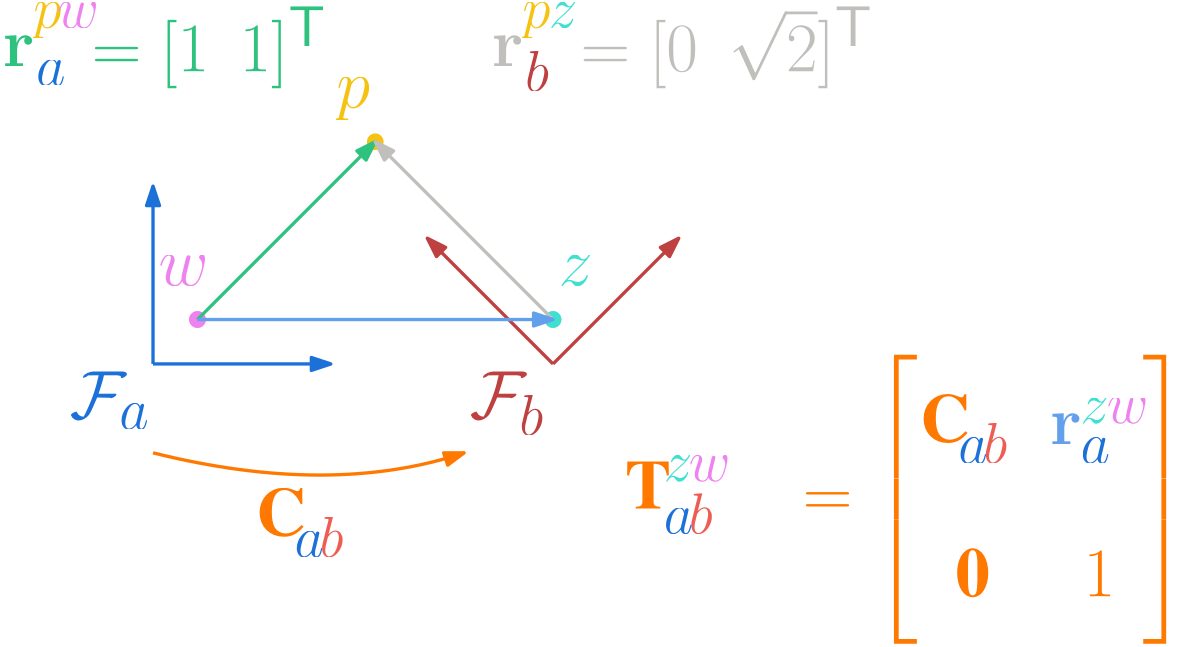 <?xml version="1.0"?>
<!DOCTYPE ipe SYSTEM "ipe.dtd">
<ipe version="70218" creator="Ipe 7.2.27">
<info created="D:20230527154451" modified="D:20240327210639"/>
<ipestyle name="basic">
<symbol name="arrow/arc(spx)">
<path stroke="sym-stroke" fill="sym-stroke" pen="sym-pen">
0 0 m
-1 0.333 l
-1 -0.333 l
h
</path>
</symbol>
<symbol name="arrow/farc(spx)">
<path stroke="sym-stroke" fill="white" pen="sym-pen">
0 0 m
-1 0.333 l
-1 -0.333 l
h
</path>
</symbol>
<symbol name="arrow/ptarc(spx)">
<path stroke="sym-stroke" fill="sym-stroke" pen="sym-pen">
0 0 m
-1 0.333 l
-0.8 0 l
-1 -0.333 l
h
</path>
</symbol>
<symbol name="arrow/fptarc(spx)">
<path stroke="sym-stroke" fill="white" pen="sym-pen">
0 0 m
-1 0.333 l
-0.8 0 l
-1 -0.333 l
h
</path>
</symbol>
<symbol name="mark/circle(sx)" transformations="translations">
<path fill="sym-stroke">
0.6 0 0 0.6 0 0 e
0.4 0 0 0.4 0 0 e
</path>
</symbol>
<symbol name="mark/disk(sx)" transformations="translations">
<path fill="sym-stroke">
0.6 0 0 0.6 0 0 e
</path>
</symbol>
<symbol name="mark/fdisk(sfx)" transformations="translations">
<group>
<path fill="sym-fill">
0.5 0 0 0.5 0 0 e
</path>
<path fill="sym-stroke" fillrule="eofill">
0.6 0 0 0.6 0 0 e
0.4 0 0 0.4 0 0 e
</path>
</group>
</symbol>
<symbol name="mark/box(sx)" transformations="translations">
<path fill="sym-stroke" fillrule="eofill">
-0.6 -0.6 m
0.6 -0.6 l
0.6 0.6 l
-0.6 0.6 l
h
-0.4 -0.4 m
0.4 -0.4 l
0.4 0.4 l
-0.4 0.4 l
h
</path>
</symbol>
<symbol name="mark/square(sx)" transformations="translations">
<path fill="sym-stroke">
-0.6 -0.6 m
0.6 -0.6 l
0.6 0.6 l
-0.6 0.6 l
h
</path>
</symbol>
<symbol name="mark/fsquare(sfx)" transformations="translations">
<group>
<path fill="sym-fill">
-0.5 -0.5 m
0.5 -0.5 l
0.5 0.5 l
-0.5 0.5 l
h
</path>
<path fill="sym-stroke" fillrule="eofill">
-0.6 -0.6 m
0.6 -0.6 l
0.6 0.6 l
-0.6 0.6 l
h
-0.4 -0.4 m
0.4 -0.4 l
0.4 0.4 l
-0.4 0.4 l
h
</path>
</group>
</symbol>
<symbol name="mark/cross(sx)" transformations="translations">
<group>
<path fill="sym-stroke">
-0.43 -0.57 m
0.57 0.43 l
0.43 0.57 l
-0.57 -0.43 l
h
</path>
<path fill="sym-stroke">
-0.43 0.57 m
0.57 -0.43 l
0.43 -0.57 l
-0.57 0.43 l
h
</path>
</group>
</symbol>
<symbol name="arrow/fnormal(spx)">
<path stroke="sym-stroke" fill="white" pen="sym-pen">
0 0 m
-1 0.333 l
-1 -0.333 l
h
</path>
</symbol>
<symbol name="arrow/pointed(spx)">
<path stroke="sym-stroke" fill="sym-stroke" pen="sym-pen">
0 0 m
-1 0.333 l
-0.8 0 l
-1 -0.333 l
h
</path>
</symbol>
<symbol name="arrow/fpointed(spx)">
<path stroke="sym-stroke" fill="white" pen="sym-pen">
0 0 m
-1 0.333 l
-0.8 0 l
-1 -0.333 l
h
</path>
</symbol>
<symbol name="arrow/linear(spx)">
<path stroke="sym-stroke" pen="sym-pen">
-1 0.333 m
0 0 l
-1 -0.333 l
</path>
</symbol>
<symbol name="arrow/fdouble(spx)">
<path stroke="sym-stroke" fill="white" pen="sym-pen">
0 0 m
-1 0.333 l
-1 -0.333 l
h
-1 0 m
-2 0.333 l
-2 -0.333 l
h
</path>
</symbol>
<symbol name="arrow/double(spx)">
<path stroke="sym-stroke" fill="sym-stroke" pen="sym-pen">
0 0 m
-1 0.333 l
-1 -0.333 l
h
-1 0 m
-2 0.333 l
-2 -0.333 l
h
</path>
</symbol>
<symbol name="arrow/mid-normal(spx)">
<path stroke="sym-stroke" fill="sym-stroke" pen="sym-pen">
0.5 0 m
-0.5 0.333 l
-0.5 -0.333 l
h
</path>
</symbol>
<symbol name="arrow/mid-fnormal(spx)">
<path stroke="sym-stroke" fill="white" pen="sym-pen">
0.5 0 m
-0.5 0.333 l
-0.5 -0.333 l
h
</path>
</symbol>
<symbol name="arrow/mid-pointed(spx)">
<path stroke="sym-stroke" fill="sym-stroke" pen="sym-pen">
0.5 0 m
-0.5 0.333 l
-0.3 0 l
-0.5 -0.333 l
h
</path>
</symbol>
<symbol name="arrow/mid-fpointed(spx)">
<path stroke="sym-stroke" fill="white" pen="sym-pen">
0.5 0 m
-0.5 0.333 l
-0.3 0 l
-0.5 -0.333 l
h
</path>
</symbol>
<symbol name="arrow/mid-double(spx)">
<path stroke="sym-stroke" fill="sym-stroke" pen="sym-pen">
1 0 m
0 0.333 l
0 -0.333 l
h
0 0 m
-1 0.333 l
-1 -0.333 l
h
</path>
</symbol>
<symbol name="arrow/mid-fdouble(spx)">
<path stroke="sym-stroke" fill="white" pen="sym-pen">
1 0 m
0 0.333 l
0 -0.333 l
h
0 0 m
-1 0.333 l
-1 -0.333 l
h
</path>
</symbol>
<anglesize name="22.5 deg" value="22.5"/>
<anglesize name="30 deg" value="30"/>
<anglesize name="45 deg" value="45"/>
<anglesize name="60 deg" value="60"/>
<anglesize name="90 deg" value="90"/>
<arrowsize name="large" value="10"/>
<arrowsize name="small" value="5"/>
<arrowsize name="tiny" value="3"/>
<color name="blue" value="0 0 1"/>
<color name="brown" value="0.647 0.165 0.165"/>
<color name="darkblue" value="0 0 0.545"/>
<color name="darkcyan" value="0 0.545 0.545"/>
<color name="darkgray" value="0.663"/>
<color name="darkgreen" value="0 0.392 0"/>
<color name="darkmagenta" value="0.545 0 0.545"/>
<color name="darkorange" value="1 0.549 0"/>
<color name="darkred" value="0.545 0 0"/>
<color name="gold" value="1 0.843 0"/>
<color name="gray" value="0.745"/>
<color name="green" value="0 1 0"/>
<color name="lightblue" value="0.678 0.847 0.902"/>
<color name="lightcyan" value="0.878 1 1"/>
<color name="lightgray" value="0.827"/>
<color name="lightgreen" value="0.565 0.933 0.565"/>
<color name="lightyellow" value="1 1 0.878"/>
<color name="navy" value="0 0 0.502"/>
<color name="orange" value="1 0.647 0"/>
<color name="pink" value="1 0.753 0.796"/>
<color name="purple" value="0.627 0.125 0.941"/>
<color name="red" value="1 0 0"/>
<color name="seagreen" value="0.18 0.545 0.341"/>
<color name="turquoise" value="0.251 0.878 0.816"/>
<color name="violet" value="0.933 0.51 0.933"/>
<color name="yellow" value="1 1 0"/>
<dashstyle name="dash dot dotted" value="[4 2 1 2 1 2] 0"/>
<dashstyle name="dash dotted" value="[4 2 1 2] 0"/>
<dashstyle name="dashed" value="[4] 0"/>
<dashstyle name="dotted" value="[1 3] 0"/>
<gridsize name="10 pts (~3.5 mm)" value="10"/>
<gridsize name="14 pts (~5 mm)" value="14"/>
<gridsize name="16 pts (~6 mm)" value="16"/>
<gridsize name="20 pts (~7 mm)" value="20"/>
<gridsize name="28 pts (~10 mm)" value="28"/>
<gridsize name="32 pts (~12 mm)" value="32"/>
<gridsize name="4 pts" value="4"/>
<gridsize name="56 pts (~20 mm)" value="56"/>
<gridsize name="8 pts (~3 mm)" value="8"/>
<opacity name="10%" value="0.1"/>
<opacity name="30%" value="0.3"/>
<opacity name="50%" value="0.5"/>
<opacity name="75%" value="0.75"/>
<pen name="fat" value="1.2"/>
<pen name="heavier" value="0.8"/>
<pen name="ultrafat" value="2"/>
<symbolsize name="large" value="5"/>
<symbolsize name="small" value="2"/>
<symbolsize name="tiny" value="1.1"/>
<textsize name="Huge" value="\Huge"/>
<textsize name="LARGE" value="\LARGE"/>
<textsize name="Large" value="\Large"/>
<textsize name="footnote" value="\footnotesize"/>
<textsize name="huge" value="\huge"/>
<textsize name="large" value="\large"/>
<textsize name="script" value="\scriptsize"/>
<textsize name="small" value="\small"/>
<textsize name="tiny" value="\tiny"/>
<textstyle name="center" begin="\begin{center}" end="\end{center}"/>
<textstyle name="item" begin="\begin{itemize}\item{}" end="\end{itemize}"/>
<textstyle name="itemize" begin="\begin{itemize}" end="\end{itemize}"/>
<tiling name="falling" angle="-60" step="4" width="1"/>
<tiling name="rising" angle="30" step="4" width="1"/>
</ipestyle>
<ipestyle name="master-preamble">
<preamble>


% Package list
\usepackage[top=1.0in, bottom=1.0in, left=1.0in, right=1.0in]{geometry}
\usepackage{amsmath}
\usepackage{amssymb}
\usepackage{amsthm}
\usepackage{bm}
\usepackage{mathrsfs}
\usepackage{graphicx}
\usepackage{epsfig}
\usepackage{subcaption}
\usepackage{enumerate}
\usepackage{cite}
\usepackage{setspace}
\doublespacing
\usepackage{cancel}
\usepackage[toc,page]{appendix}
\usepackage{color}
\usepackage{wrapfig}
\usepackage{xspace}
\usepackage{paralist}
\usepackage[colorlinks, citecolor=black, linkcolor=black, linktocpage=true, hidelinks]{hyperref}
\usepackage{cleveref}
% TH: Format cref and Cref commands
\crefformat{equation}{(#2#1#3)}
\Crefformat{equation}{Equation~(#2#1#3)}
\usepackage{bookmark}
\usepackage[printonlyused]{acronym}
\usepackage{titlesec}
\usepackage{parskip}
\usepackage{times}
\usepackage{array}
\usepackage{stfloats}
\usepackage{framed}
\usepackage{multirow}
\usepackage{accents}
\usepackage{siunitx}
\usepackage{float}
\usepackage{nomencl}
\usepackage{mathtools}
\usepackage{listings}
\usepackage{algorithm}
\usepackage{algpseudocode}
\usepackage{hyperref}
\hypersetup{
	colorlinks=true,
	linkcolor=blue,
}
\usepackage{underscore}

% Custom commands
\newcommand{\ignore}[1]{}
\newcommand{\etal}[0]{{\em et~al.\@}\xspace}
\newcommand{\eg}[0]{{e.g.\@}\xspace}
\newcommand{\ie}[0]{{i.e.\@}\xspace}
\newcommand{\colour}[2]{\color{#1}{#2}\color{black}\xspace} % : red, green, blue, cyan, magenta, yellow, black, gray, white, darkgray, lightgray, brown, lime, olive, orange, pink, purple, teal, violet.
\newcommand{\thline}{\begin{center} \rule{\linewidth}{0.5mm} \\ \end{center}}
\newcommand{\wrt}{w.r.t.\xspace}

%% Operators
\newcommand{\norm}[1]{\left\Vert#1\right\Vert} % Norm
\newcommand{\abs}[1]{\left\vert#1\right\vert} % Absolute value
\newcommand{\pd}[2]{{\frac{\partial #1}{\partial #2}}} % Partial derivative
\newcommand{\mc}[1]{\mathcal{#1}}  

%% Matrix shortcuts
%\newcommand{\bbm}{\begin{bmatrix}}
%\newcommand{\ebm}{\end{bmatrix}}
\newcommand{\bma}[1]{\left[\begin{array}{#1}}
	\newcommand{\ema}{\end{array}\right]}

% Basic bold for letters and symbols
\DeclareMathAlphabet{\mbf}{OT1}{ptm}{b}{n}
\newcommand{\mbs}[1]{{\boldsymbol{#1}}}
\newcommand{\mbm}[1]{ \textbf{\textit{#1}} } % {\bm #1}
\newcommand{\mbc}[1]{ \boldsymbol{\mathcal{#1}} } 

% helper bold symbols
\newcommand{\mbsdot}[1]{{\dot{\boldsymbol{#1}}}}
\newcommand{\mbsbar}[1]{{\bar{\boldsymbol{#1}}}}
\newcommand{\mbshat}[1]{{\hat{\boldsymbol{#1}}}}
\newcommand{\mbsvec}[1]{{\underrightarrow{\boldsymbol{#1}}}}
\newcommand{\mbsdel}[1]{{\delta {\boldsymbol{#1}}}}
\newcommand{\mbstilde}[1]{{\tilde{\boldsymbol{#1}}}}
\newcommand{\mbfdot}[1]{{\dot{\mbf{#1}}}}
\newcommand{\mbfbar}[1]{{\bar{\mbf{#1}}}}
\newcommand{\mbfhat}[1]{{\hat{\mbf{#1}}}}
\newcommand{\mbfvec}[1]{{\underrightarrow{\mbf{#1}}}}
\newcommand{\mbfdel}[1]{{\delta{\mbf{#1}}}}
\newcommand{\mbftilde}[1]{{\tilde{\mbf{#1}}}}

% A reference frame definition
\newcommand{\rframe}[1]{{\ensuremath \underrightarrow{\mathcal{F}}_{#1}}}
\newcommand{\vectrix}[1]{\ensuremath \underrightarrow{\boldsymbol{\mathcal{F}}}_{#1}}
\newcommand{\nvectrix}{{\ensuremath \underrightarrow{\boldsymbol{\mathcal{O}}}}}
%\def\dota{{\raisebox{-2pt}{\LARGE $\cdot$}}}
%\def\dotb{{\raisebox{-0.6ex}{ \kern0.2ex\raisebox{0.8ex}{\tiny $\circ$}}}}
%\def\ddota{{\raisebox{-0.6ex}{ \raise0.2ex\hbox{ \LARGE $\cdot\hspace*{-0.2ex}\cdot$}}}}
%\def\ddotb{{\raisebox{-0.6ex}{ \kern0.2ex\raisebox{0.8ex}{\tiny $\circ\circ$}}}}
\def\fdota{{\raisebox{-2pt}{\LARGE $\cdot$}}}
% \def\fdotb{{\raisebox{-0.6ex}{ \kern0.2ex\raisebox{0.8ex}{\tiny $\circ$}}}}
\def\fdotb{{\raisebox{-0.6ex}{ \kern0.2ex\raisebox{0.8ex}{\tiny $\hspace*{-1ex}\circ$}}}}
% \def\fddota{{\raisebox{-0.6ex}{ \raise0.2ex\hbox{ \LARGE $\cdot\hspace*{-0.2ex}\cdot$}}}}
\def\fddota{{\raisebox{-2pt}{\LARGE $\cdot\hspace*{-0.2ex}\cdot$}}}
% \def\fddotb{{\raisebox{-0.6ex}{ \kern0.2ex\raisebox{0.8ex}{\tiny $\circ\circ$}}}}
\def\fddotb{{\raisebox{-0.6ex}{ \kern0.2ex\raisebox{0.8ex}{\tiny $\hspace*{-1ex}\circ\circ$}}}}
% \newcommand{\fdot}[1]{{\fdota{#1}}}
% \newcommand{\dota}[1]{ {#1}^{ \mbox{ \LARGE $\cdot$} } }
% \newcommand{\fdot}[1]{{^{\fdota{\mbox{\footnotesize${#1}$}}}}}
\newcommand{\fdot}[1]{{^{\fdota{\mbox{\scriptsize${#1}$}}}}}
% \newcommand{\fddot}[1]{{^{\fddota{\mbox{\footnotesize${#1}$}}}}}
\newcommand{\fddot}[1]{{^{\fddota{\mbox{\scriptsize${#1}$}}}}}
\newcommand{\pspace}{\mathbb{P}} 
\newcommand{\vecnorm}[1]{||{\underrightarrow{{#1}}}||_2}


\newcommand{\p}{\partial}
\newcommand{\f}{\frac}
\newcommand{\smallf}[2]{\mbox{$\textstyle{\frac{#1}{#2}}$}}
% \newcommand{\innerp}[3]{\left\langle #1,#2 \right\rangle_{#3}}
\newcommand{\innerp}[2]{\left\langle #1 , #2 \right\rangle}
% \newcommand{\norm}[2]{\left| #1 \right|_{#2}}
\newcommand{\ura}[1]{{\underrightarrow{{#1}}}}
\newcommand{\dt}{\mathrm{d}t} 
\newcommand{\dee}{\textrm{d}}
\newcommand{\mcL}[1]{\mathcal{L}\left\{#1\right\}}
% \newcommand{\ubar}[1]{\stackunder[1.2pt]{$#1$}{\rule{.8ex}{.075ex}}}
\newcommand{\ubar}[1]{\underaccent{\bar}{#1}}


\newcommand{\trans}{{\ensuremath{\mathsf{T}}}} % transpose
\newcommand{\herm}{{\ensuremath{\mathsf{H}}}} % 
% \newcommand{\utimes}{{\ensuremath{\mathsf{v}}}} % 
\newcommand{\utimes}{ {\raisebox{-0.6ex}{ \kern-1.0ex\raisebox{0.6ex}{ \small $\mathsf{v}$}}} } % 
\newcommand{\fouriert}[1]{ \texttt{F} \left\{ {#1} \right\} } % ourier transform
\newcommand{\invfouriert}[1]{ \texttt{F}^{-1} \left\{ {#1} \right\} } % inverse % Fourier transform
\newcommand{\laplacet}[1]{ \texttt{L} \left\{ {#1} \right\} } % 
\newcommand{\invlaplacet}[1]{ \texttt{L}^{-1} \left\{ {#1} \right\} } % 
\newcommand{\trace}{ {\ensuremath{\mathrm{tr}}} } % \trace
\newcommand{\rk}{{\ensuremath{\mathrm{rk}}}} % rank
\newcommand{\cone}{{\ensuremath{\mathrm{cone}}}}
% \newcommand{\exp}[1]{  \ensuremath{\mathrm{exp}} \left( {#1} \right) }
% \newcommand{\span}{ {\ensuremath{\mathrm{span}}} }

\newcommand{\onehalf}{\mbox{$\textstyle{\frac{1}{2}}$}}
\newcommand{\onequarter}{\mbox{$\textstyle{\frac{1}{4}}$}}
\newcommand{\invtwopi}{\mbox{$\textstyle{\frac{1}{2 \pi}}$}} 
\newcommand{\beq}{\begin{equation}}
\newcommand{\eeq}{\end{equation}}
\newcommand{\bdis}{\begin{displaymath}}
\newcommand{\edis}{\end{displaymath}}
\newcommand{\beqarray}{\begin{eqnarray}}
\newcommand{\eeqarray}{\end{eqnarray}}
\newcommand{\beqarraynn}{\begin{eqnarray*}}
	\newcommand{\eeqarraynn}{\end{eqnarray*}}

\renewcommand{\theenumii}{\arabic{enumii}}
\renewcommand{\labelenumii}{\theenumi.\theenumii.}
\makeatletter
\renewcommand{\p@enumii}{\theenumi.}
\makeatother
%\renewcommand{\labelenumi}{\arabic{enumi}.}
%\renewcommand{\labelenumii}{\labelenumi\arabic{enumii}}
%\renewcommand{\labelenumiii}{\labelenumii.\arabic{enumiii}}

\newenvironment{packed_enum}{
	\begin{enumerate}
		\setlength{\itemsep}{1pt}
		\setlength{\parskip}{0pt}
		\setlength{\parsep}{0pt}
	}{\end{enumerate}}

\newenvironment{packed_itemize}{
	\begin{itemize}
		\setlength{\itemsep}{1pt}
		\setlength{\parskip}{0pt}
		\setlength{\parsep}{0pt}
	}{\end{itemize}}

\usepackage{fancyhdr, lastpage}
\pagestyle{fancy}
\lhead{}
% \chead{\small Page \thepage\ of \pageref{LastPage}} 
\rhead{} 
\chead{} 
\cfoot{}
\rfoot{\small Page \thepage\ of \pageref{LastPage}}
\renewcommand{\headrulewidth}{0.0pt} 
\renewcommand{\footrulewidth}{0.75pt}

% Custom Environments such as Theorems, Lemmas, etc.
\theoremstyle{definition} % This causes the text to be normal text, rather then italic
\newtheorem{theorem}{Theorem}[section] % [section] % [chapter]
\newtheorem{lemma}{Lemma}[section] % [section]
\newtheorem{proposition}{Proposition}[section] % [section]
\newtheorem{corollary}{Corollary}[section] % [section]
\newtheorem{example}{Example}[section] % [section]
\newtheorem{definition}{Definition}[section] % [section]
\newtheorem{remark}{Remark}[section] % [section]
\newtheorem{property}{Property}[section] % [section]
\newtheorem{falgorithm}{Algorithm}[section] % [section]

% To have \subsubsubsection be numbered, and appear in TOC.
\setcounter{secnumdepth}{5}
\setcounter{tocdepth}{5}


%%%%%%%%%%%%%%%%%%%%%%%%%%%%%%%%%%%%%%%%%%%%%%%%%%%%%%%
% TH ADDITIONS

\DeclareMathOperator{\dcmToRotn}{dcm2rotnVec}
\newcommand{\Expect}{\mathrm{E}}
\newcommand{\Var}{\mathrm{Var}}
\newcommand{\Cov}{\mathrm{Cov}}

\DeclareMathOperator*{\argmax}{arg\,max}
\DeclareMathOperator*{\argmin}{arg\,min}

%%%%%%%%%%%%%%%%%%%%%%%%%%%%%%%%%%%%%%%%%%%%%%%%%%%%%%%

% Computer code
\newcommand{\code}[1]{\texttt{#1}}	

% Environment for printing lines of code
\definecolor{codegreen}{rgb}{0,0.6,0}
\definecolor{codegray}{rgb}{0.5,0.5,0.5}
\definecolor{codepurple}{rgb}{0.58,0,0.82}
\definecolor{backcolour}{rgb}{0.95,0.95,0.92}

% TODO: Make this accep and optional width argument.
% See:https://tex.stackexchange.com/questions/83614/set-horizontal-width-on-custom-listings-environment

\lstdefinestyle{mystyle}{
	backgroundcolor=\color{backcolour},   
	commentstyle=\color{codegreen},
	keywordstyle=\color{magenta},
	numberstyle=\tiny\color{codegray},
	stringstyle=\color{codepurple},
	basicstyle=\footnotesize,
	breakatwhitespace=false,         
	breaklines=true,                 
	captionpos=b,                    
	keepspaces=true,                 
	numbers=left,                    
	numbersep=5pt,                  
	showspaces=false,                
	showstringspaces=false,
	showtabs=false,                  
	tabsize=2
}

\lstset{style=mystyle}

</preamble>
</ipestyle>
<page>
<layer name="frame_a"/>
<layer name="frame_b"/>
<layer name="transform"/>
<view layers="frame_a frame_b transform" active="frame_b"/>
<path layer="frame_a" matrix="1 0 0 1 48 -16" stroke="0.11 0.443 0.847" pen="fat" arrow="normal/normal">
128 576 m
192 576 l
</path>
<path matrix="1 0 0 1 48 -16" stroke="0.11 0.443 0.847" pen="fat" arrow="normal/normal">
128 576 m
128 640 l
</path>
<text matrix="1 0 0 1 33.999 -19.652" transformations="translations" pos="112 560" stroke="0.11 0.443 0.847" type="label" width="28.934" height="16.936" depth="3.72" valign="baseline" size="Huge" style="math">\mathcal{F}_{a}</text>
<use matrix="1 0 0 1 0 64" name="mark/disk(sx)" pos="192 512" size="large" stroke="violet"/>
<use matrix="1 0 0 1 0 64" name="mark/disk(sx)" pos="192 512" size="large" stroke="violet"/>
<text matrix="1 0 0 1 129.999 92.348" transformations="translations" pos="112 560" stroke="0.961 0.761 0.067" type="label" width="12.181" height="10.672" depth="4.82" valign="baseline" size="Huge" style="math">p</text>
<use matrix="1 0 0 1 64 128" name="mark/disk(sx)" pos="192 512" size="large" stroke="0.961 0.761 0.067"/>
<path matrix="0.5 0 0 1 96 64" stroke="0.18 0.761 0.494" pen="fat" arrow="normal/normal">
192 512 m
320 576 l
</path>
<path layer="frame_b" matrix="0.707107 0.707107 -0.707107 0.707107 636.784 62.1968" stroke="0.749 0.251 0.251" pen="fat" arrow="normal/normal">
128 576 m
192 576 l
</path>
<path matrix="0.707107 0.707107 -0.707107 0.707107 636.784 62.1968" stroke="0.749 0.251 0.251" pen="fat" arrow="normal/normal">
128 576 m
128 640 l
</path>
<text matrix="1 0 0 1 177.999 -19.652" transformations="translations" pos="112 560" stroke="0.749 0.251 0.251" type="label" width="26.916" height="16.939" depth="5.81" valign="baseline" size="Huge" style="math">\mathcal{F}_{b}</text>
<use matrix="1 0 0 1 128 64" name="mark/disk(sx)" pos="192 512" size="large" stroke="turquoise"/>
<use matrix="1 0 0 1 128 64" name="mark/disk(sx)" pos="192 512" size="large" stroke="turquoise"/>
<path stroke="0.753 0.749 0.737" pen="fat" arrow="normal/normal">
320 576 m
256 640 l
</path>
<text layer="transform" matrix="1 0 0 1 233.913 -52.0015" transformations="translations" pos="112 560" stroke="1 0.471 0" type="label" width="42.369" height="17.881" depth="9.33" valign="baseline" size="Huge" style="math">\mbf{T}^{\phantom{zw}}_{\phantom{ab}}
</text>
<text layer="frame_a" matrix="1 0 0 1 65.999 28.348" transformations="translations" pos="112 560" stroke="violet" type="label" width="18.016" height="10.672" depth="0" valign="baseline" size="Huge" style="math">w</text>
<text layer="frame_b" matrix="1 0 0 1 209.999 28.348" transformations="translations" pos="112 560" stroke="turquoise" type="label" width="12.379" height="10.672" depth="0" valign="baseline" size="Huge" style="math">z</text>
<text layer="frame_a" matrix="1 0 0 1 9.913 107.13" transformations="translations" pos="112 560" stroke="0.18 0.761 0.494" type="label" width="23.367" height="11.014" depth="6.13" valign="baseline" size="Huge" style="math">\mathbf{r}^{\;\;}_{\;}</text>
<text matrix="1 0 0 1 20.913 112.13" transformations="translations" pos="112 560" stroke="0.961 0.761 0.067" type="label" width="10.652" height="17.891" depth="0" valign="baseline" size="Huge" style="math">{}^{p}</text>
<text matrix="1 0 0 1 21.913 104.169" transformations="translations" pos="112 560" stroke="0.11 0.443 0.847" type="label" width="11.119" height="5.176" depth="3.72" valign="baseline" size="Huge" style="math">{}_{a}</text>
<text matrix="1 0 0 1 41.913 105.38" transformations="translations" pos="112 560" stroke="0.18 0.761 0.494" type="label" width="84.59" height="23.34" depth="6.18" valign="baseline" size="Huge" style="math">=[1 \,\; 1]^{\mathsf{T}}</text>
<text layer="frame_b" matrix="1 0 0 1 185.913 107.13" transformations="translations" pos="112 560" stroke="0.753 0.749 0.737" type="label" width="23.367" height="11.014" depth="6.13" valign="baseline" size="Huge" style="math">\mathbf{r}^{\;\;}_{\;}</text>
<text matrix="1 0 0 1 196.913 112.13" transformations="translations" pos="112 560" stroke="0.961 0.761 0.067" type="label" width="10.652" height="17.891" depth="0" valign="baseline" size="Huge" style="math">{}^{p}</text>
<text matrix="1 0 0 1 197.913 104.169" transformations="translations" pos="112 560" stroke="0.749 0.251 0.251" type="label" width="9.1" height="8.539" depth="5.81" valign="baseline" size="Huge" style="math">{}_{b}</text>
<text matrix="1 0 0 1 217.913 105.38" transformations="translations" pos="112 560" stroke="0.753 0.749 0.737" type="label" width="105.246" height="23.34" depth="6.18" valign="baseline" size="Huge" style="math">=[0 \,\; \sqrt{2}]^{\mathsf{T}}</text>
<path layer="transform" matrix="1 0 0 1 48 112" stroke="1 0.471 0" pen="fat" arrow="normal/normal">
128 416 m
192 400
240 416 c
</path>
<text matrix="1 0 0 1 101.191 -61.869" transformations="translations" pos="112 560" stroke="1 0.471 0" type="label" width="17.896" height="17.087" depth="0.45" valign="baseline" size="Huge" style="math">\mbf{C}</text>
<text matrix="1 0 0 1 123.913 -63.509" transformations="translations" pos="112 560" stroke="0.93 0.364 0.332" type="label" width="9.1" height="8.539" depth="5.81" valign="baseline" size="Huge" style="math">{}_{b}</text>
<text matrix="1 0 0 1 114.913 -65.599" transformations="translations" pos="112 560" stroke="0.11 0.443 0.847" type="label" width="11.119" height="5.176" depth="3.72" valign="baseline" size="Huge" style="math">{}_{a}</text>
<text matrix="1 0 0 1 297.913 -54.8695" transformations="translations" pos="112 560" stroke="1 0.471 0" type="label" width="138.933" height="58.197" depth="45.91" valign="baseline" size="Huge" style="math">=
\begin{bmatrix}
\phantom{\mathbf{C}}_{\phantom{ab}}&amp; \mbf{\phantom{r}}^{\phantom{ab}}_{\phantom{a}} \\
\mbf{0} &amp; 1
\end{bmatrix}</text>
<group matrix="1 0 0 1 -1 1.768">
<text matrix="1 0 0 1 341.191 -29.869" transformations="translations" pos="112 560" stroke="1 0.471 0" type="label" width="17.896" height="17.087" depth="0.45" valign="baseline" size="Huge" style="math">\mbf{C}</text>
<text matrix="1 0 0 1 363.913 -31.509" transformations="translations" pos="112 560" stroke="0.93 0.364 0.332" type="label" width="9.1" height="8.539" depth="5.81" valign="baseline" size="Huge" style="math">{}_{b}</text>
<text matrix="1 0 0 1 354.913 -33.599" transformations="translations" pos="112 560" stroke="0.11 0.443 0.847" type="label" width="11.119" height="5.176" depth="3.72" valign="baseline" size="Huge" style="math">{}_{a}</text>
</group>
<text matrix="1 0 0 1 256.834 -55.1361" transformations="translations" pos="112 560" stroke="0.93 0.364 0.332" type="label" width="9.1" height="8.539" depth="5.81" valign="baseline" size="Huge" style="math">{}_{b}</text>
<text matrix="1 0 0 1 247.834 -57.2261" transformations="translations" pos="112 560" stroke="0.11 0.443 0.847" type="label" width="11.119" height="5.176" depth="3.72" valign="baseline" size="Huge" style="math">{}_{a}</text>
<text layer="frame_b" matrix="1 0 0 1 206.445 112.13" transformations="translations" pos="112 560" stroke="turquoise" type="label" width="10.817" height="17.891" depth="0" valign="baseline" size="Huge" style="math">{}^{z}</text>
<text layer="frame_a" matrix="1 0 0 1 29.567 112.13" transformations="translations" pos="112 560" stroke="violet" type="label" width="15.517" height="17.891" depth="0" valign="baseline" size="Huge" style="math">{}^{w}</text>
<text layer="transform" matrix="1 0 0 1 386.913 -28.87" transformations="translations" pos="112 560" stroke="0.384 0.627 0.918" type="label" width="23.367" height="11.014" depth="6.13" valign="baseline" size="Huge" style="math">\mathbf{r}^{\;\;}_{\;}</text>
<text matrix="1 0 0 1 397.913 -31.831" transformations="translations" pos="112 560" stroke="0.11 0.443 0.847" type="label" width="11.119" height="5.176" depth="3.72" valign="baseline" size="Huge" style="math">{}_{a}</text>
<text layer="frame_b" matrix="1 0 0 1 247.834 -51.0115" transformations="translations" pos="112 560" stroke="turquoise" type="label" width="10.817" height="17.891" depth="0" valign="baseline" size="Huge" style="math">{}^{z}</text>
<text matrix="1 0 0 1 256.834 -51.0115" transformations="translations" pos="112 560" stroke="violet" type="label" width="15.517" height="17.891" depth="0" valign="baseline" size="Huge" style="math">{}^{w}</text>
<text matrix="1 0 0 1 397.913 -30.1732" transformations="translations" pos="112 560" stroke="turquoise" type="label" width="10.817" height="17.891" depth="0" valign="baseline" size="Huge" style="math">{}^{z}</text>
<text matrix="1 0 0 1 407.328 -30.1732" transformations="translations" pos="112 560" stroke="violet" type="label" width="15.517" height="17.891" depth="0" valign="baseline" size="Huge" style="math">{}^{w}</text>
<path matrix="-2 0 0 0 832 576" stroke="0.384 0.627 0.918" pen="fat" arrow="normal/normal">
320 576 m
256 640 l
</path>
</page>
</ipe>
